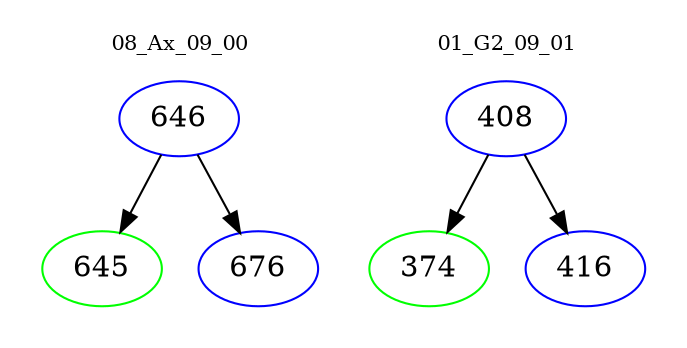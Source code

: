 digraph{
subgraph cluster_0 {
color = white
label = "08_Ax_09_00";
fontsize=10;
T0_646 [label="646", color="blue"]
T0_646 -> T0_645 [color="black"]
T0_645 [label="645", color="green"]
T0_646 -> T0_676 [color="black"]
T0_676 [label="676", color="blue"]
}
subgraph cluster_1 {
color = white
label = "01_G2_09_01";
fontsize=10;
T1_408 [label="408", color="blue"]
T1_408 -> T1_374 [color="black"]
T1_374 [label="374", color="green"]
T1_408 -> T1_416 [color="black"]
T1_416 [label="416", color="blue"]
}
}
